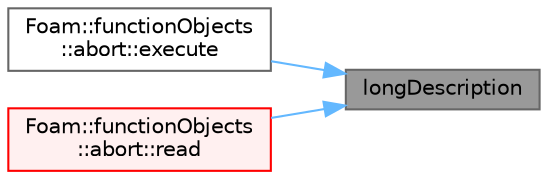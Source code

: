 digraph "longDescription"
{
 // LATEX_PDF_SIZE
  bgcolor="transparent";
  edge [fontname=Helvetica,fontsize=10,labelfontname=Helvetica,labelfontsize=10];
  node [fontname=Helvetica,fontsize=10,shape=box,height=0.2,width=0.4];
  rankdir="RL";
  Node1 [id="Node000001",label="longDescription",height=0.2,width=0.4,color="gray40", fillcolor="grey60", style="filled", fontcolor="black",tooltip=" "];
  Node1 -> Node2 [id="edge1_Node000001_Node000002",dir="back",color="steelblue1",style="solid",tooltip=" "];
  Node2 [id="Node000002",label="Foam::functionObjects\l::abort::execute",height=0.2,width=0.4,color="grey40", fillcolor="white", style="filled",URL="$classFoam_1_1functionObjects_1_1abort.html#ae006844a02161d12182ab372ca5c257b",tooltip=" "];
  Node1 -> Node3 [id="edge2_Node000001_Node000003",dir="back",color="steelblue1",style="solid",tooltip=" "];
  Node3 [id="Node000003",label="Foam::functionObjects\l::abort::read",height=0.2,width=0.4,color="red", fillcolor="#FFF0F0", style="filled",URL="$classFoam_1_1functionObjects_1_1abort.html#a6ce0c64db98eb6144d363dbfc86104eb",tooltip=" "];
}

